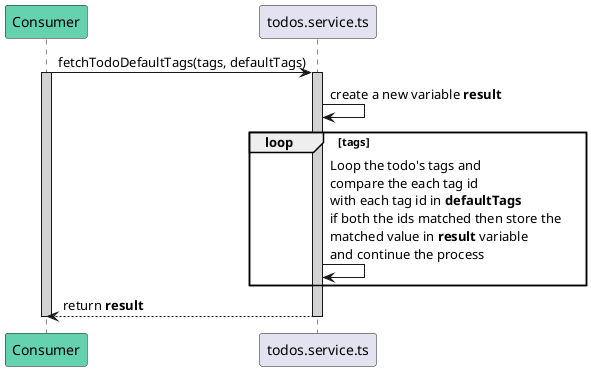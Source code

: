 @startuml fetchTodoDefaultTags
participant Consumer #64D1AF
participant todos.service.ts

Consumer -> todos.service.ts : fetchTodoDefaultTags(tags, defaultTags)
activate Consumer #D3D3D3
activate todos.service.ts #D3D3D3   

todos.service.ts -> todos.service.ts: create a new variable **result**

loop tags
    todos.service.ts -> todos.service.ts: Loop the todo's tags and \ncompare the each tag id \nwith each tag id in **defaultTags** \nif both the ids matched then store the \nmatched value in **result** variable \nand continue the process
end

todos.service.ts --> Consumer: return **result**
deactivate todos.service.ts
deactivate Consumer
@enduml
